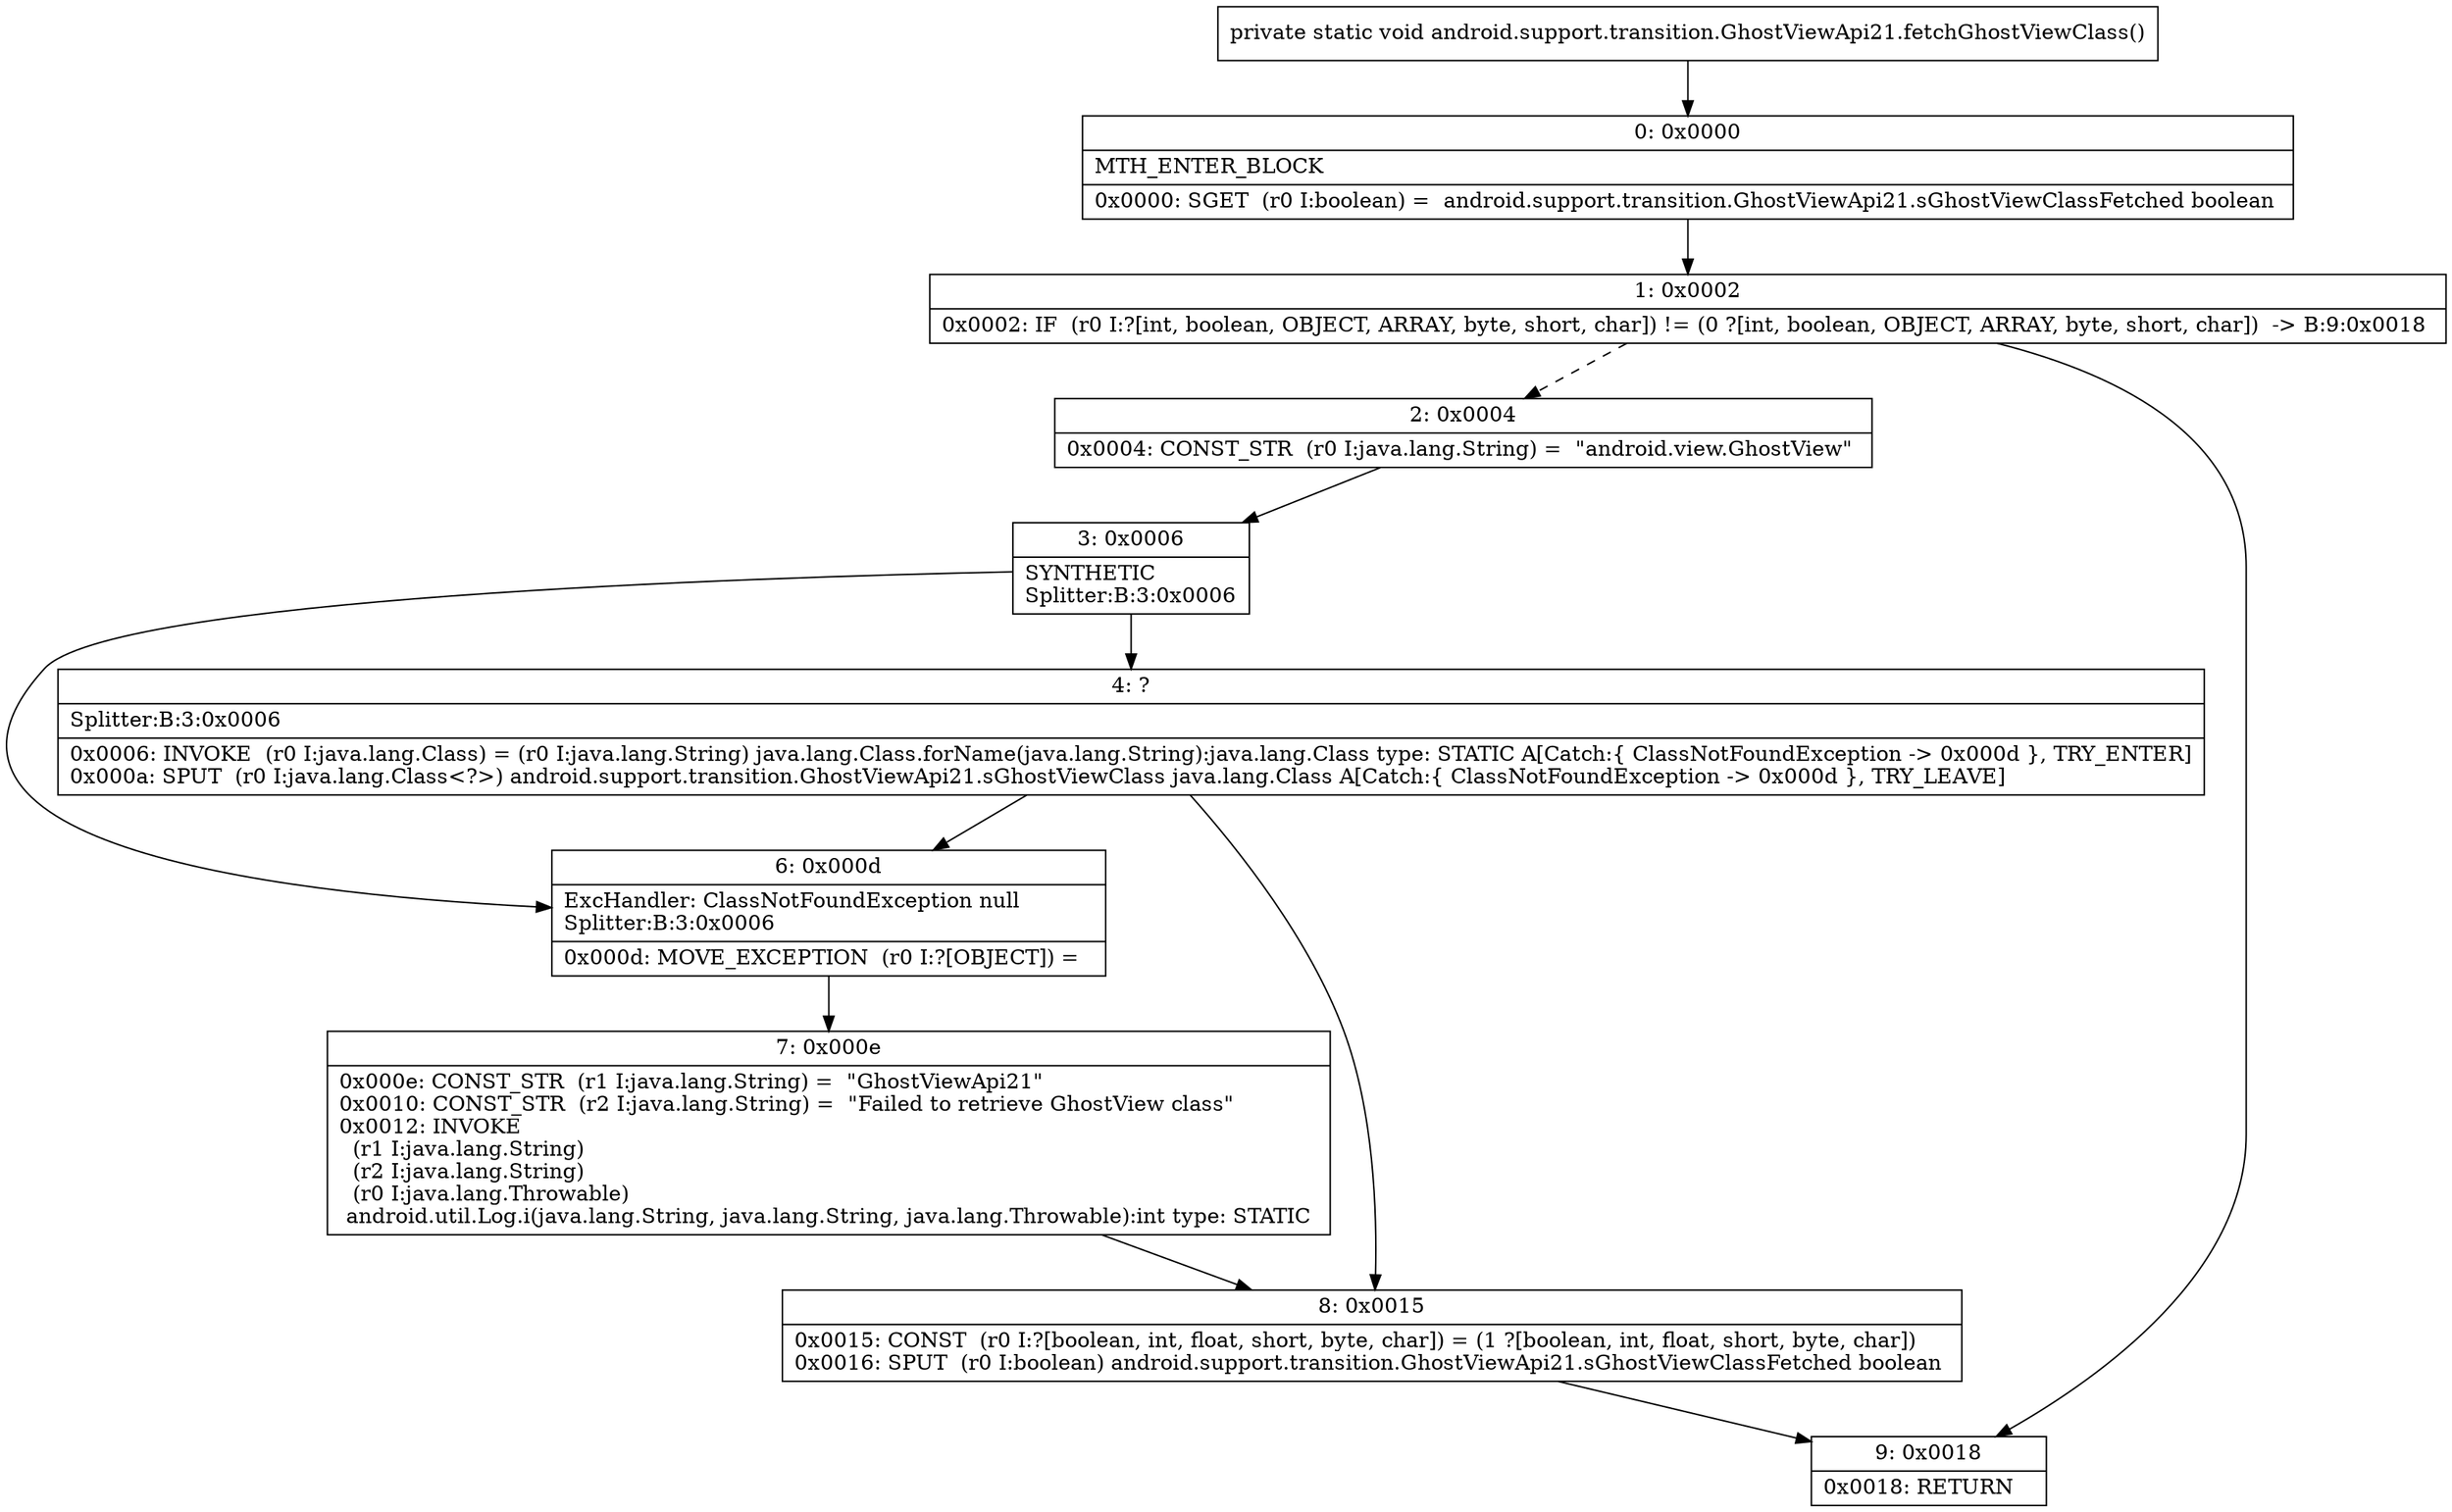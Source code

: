 digraph "CFG forandroid.support.transition.GhostViewApi21.fetchGhostViewClass()V" {
Node_0 [shape=record,label="{0\:\ 0x0000|MTH_ENTER_BLOCK\l|0x0000: SGET  (r0 I:boolean) =  android.support.transition.GhostViewApi21.sGhostViewClassFetched boolean \l}"];
Node_1 [shape=record,label="{1\:\ 0x0002|0x0002: IF  (r0 I:?[int, boolean, OBJECT, ARRAY, byte, short, char]) != (0 ?[int, boolean, OBJECT, ARRAY, byte, short, char])  \-\> B:9:0x0018 \l}"];
Node_2 [shape=record,label="{2\:\ 0x0004|0x0004: CONST_STR  (r0 I:java.lang.String) =  \"android.view.GhostView\" \l}"];
Node_3 [shape=record,label="{3\:\ 0x0006|SYNTHETIC\lSplitter:B:3:0x0006\l}"];
Node_4 [shape=record,label="{4\:\ ?|Splitter:B:3:0x0006\l|0x0006: INVOKE  (r0 I:java.lang.Class) = (r0 I:java.lang.String) java.lang.Class.forName(java.lang.String):java.lang.Class type: STATIC A[Catch:\{ ClassNotFoundException \-\> 0x000d \}, TRY_ENTER]\l0x000a: SPUT  (r0 I:java.lang.Class\<?\>) android.support.transition.GhostViewApi21.sGhostViewClass java.lang.Class A[Catch:\{ ClassNotFoundException \-\> 0x000d \}, TRY_LEAVE]\l}"];
Node_6 [shape=record,label="{6\:\ 0x000d|ExcHandler: ClassNotFoundException null\lSplitter:B:3:0x0006\l|0x000d: MOVE_EXCEPTION  (r0 I:?[OBJECT]) =  \l}"];
Node_7 [shape=record,label="{7\:\ 0x000e|0x000e: CONST_STR  (r1 I:java.lang.String) =  \"GhostViewApi21\" \l0x0010: CONST_STR  (r2 I:java.lang.String) =  \"Failed to retrieve GhostView class\" \l0x0012: INVOKE  \l  (r1 I:java.lang.String)\l  (r2 I:java.lang.String)\l  (r0 I:java.lang.Throwable)\l android.util.Log.i(java.lang.String, java.lang.String, java.lang.Throwable):int type: STATIC \l}"];
Node_8 [shape=record,label="{8\:\ 0x0015|0x0015: CONST  (r0 I:?[boolean, int, float, short, byte, char]) = (1 ?[boolean, int, float, short, byte, char]) \l0x0016: SPUT  (r0 I:boolean) android.support.transition.GhostViewApi21.sGhostViewClassFetched boolean \l}"];
Node_9 [shape=record,label="{9\:\ 0x0018|0x0018: RETURN   \l}"];
MethodNode[shape=record,label="{private static void android.support.transition.GhostViewApi21.fetchGhostViewClass() }"];
MethodNode -> Node_0;
Node_0 -> Node_1;
Node_1 -> Node_2[style=dashed];
Node_1 -> Node_9;
Node_2 -> Node_3;
Node_3 -> Node_4;
Node_3 -> Node_6;
Node_4 -> Node_6;
Node_4 -> Node_8;
Node_6 -> Node_7;
Node_7 -> Node_8;
Node_8 -> Node_9;
}

